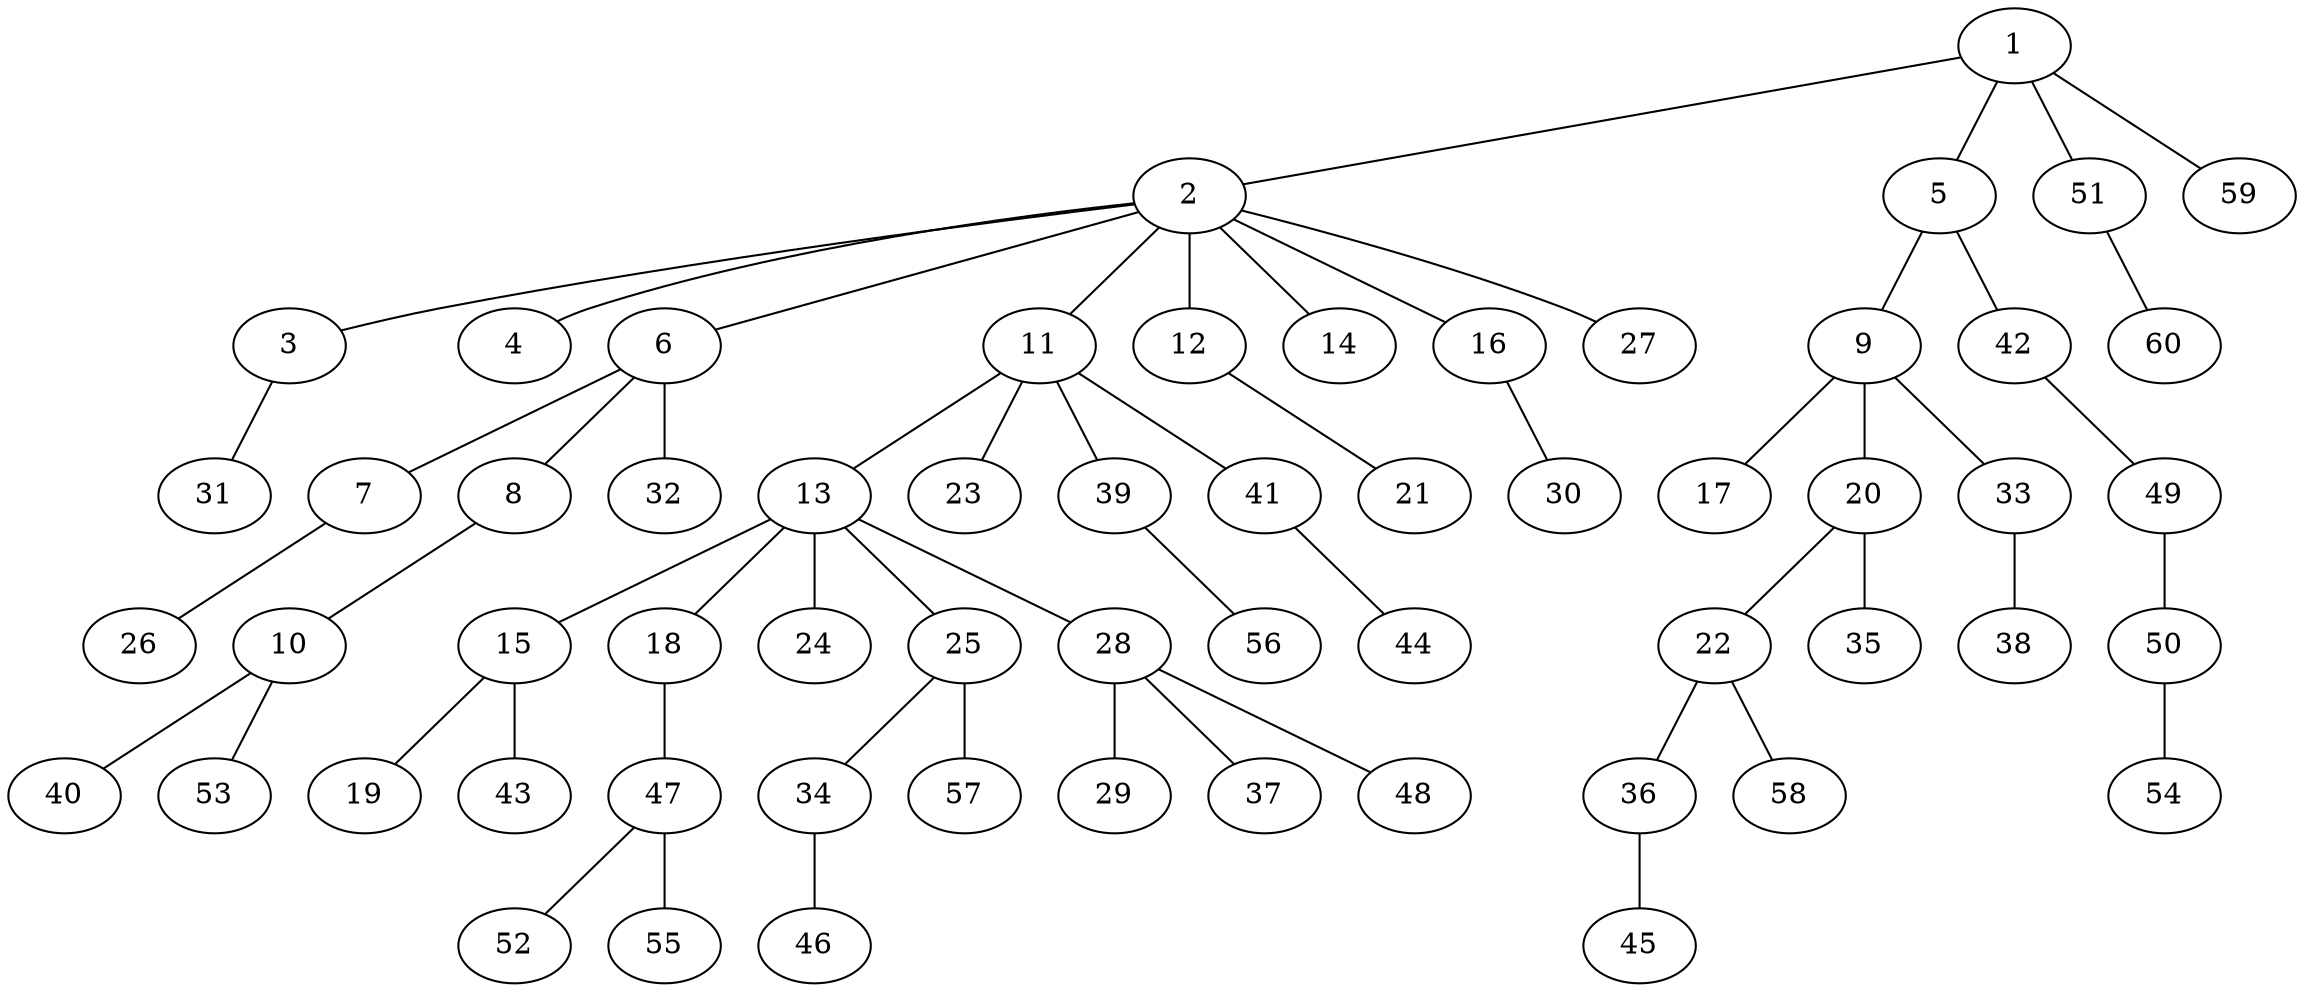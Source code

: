 graph graphname {1--2
1--5
1--51
1--59
2--3
2--4
2--6
2--11
2--12
2--14
2--16
2--27
3--31
5--9
5--42
6--7
6--8
6--32
7--26
8--10
9--17
9--20
9--33
10--40
10--53
11--13
11--23
11--39
11--41
12--21
13--15
13--18
13--24
13--25
13--28
15--19
15--43
16--30
18--47
20--22
20--35
22--36
22--58
25--34
25--57
28--29
28--37
28--48
33--38
34--46
36--45
39--56
41--44
42--49
47--52
47--55
49--50
50--54
51--60
}